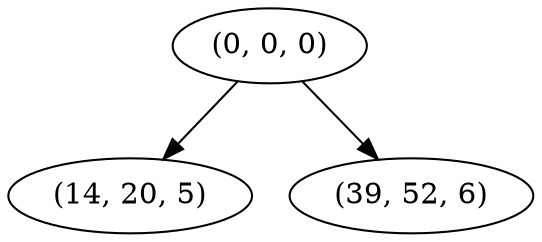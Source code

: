 digraph tree {
    "(0, 0, 0)";
    "(14, 20, 5)";
    "(39, 52, 6)";
    "(0, 0, 0)" -> "(14, 20, 5)";
    "(0, 0, 0)" -> "(39, 52, 6)";
}

